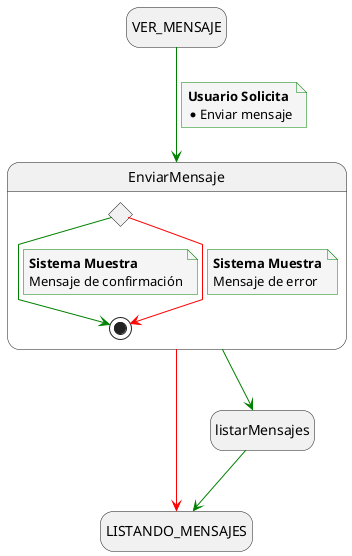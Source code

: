 @startuml enviar_mensaje

skinparam {
  NoteBackgroundColor #whiteSmoke
  ArrowColor #green
  NoteBorderColor #green
  linetype polyline
}

hide empty description

state startState as "VER_MENSAJE"
state endState as "LISTANDO_MENSAJES"

startState --> EnviarMensaje
note on link
    <b>Usuario Solicita</b>
    * Enviar mensaje
end note

EnviarMensaje--> listarMensajes
listarMensajes--> endState
EnviarMensaje -[#red]-> endState

state EnviarMensaje{
    state revisionFiltrosEnviados <<choice>>


    revisionFiltrosEnviados --> [*]
    note on link
        <b>Sistema Muestra</b>
        Mensaje de confirmación
    end note

    revisionFiltrosEnviados -[#red]-> [*]
    note on link
        <b>Sistema Muestra</b>
        Mensaje de error
    end note
}

@enduml